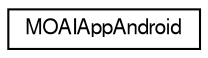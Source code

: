 digraph G
{
  edge [fontname="FreeSans",fontsize="10",labelfontname="FreeSans",labelfontsize="10"];
  node [fontname="FreeSans",fontsize="10",shape=record];
  rankdir=LR;
  Node1 [label="MOAIAppAndroid",height=0.2,width=0.4,color="black", fillcolor="white", style="filled",URL="$class_m_o_a_i_app_android.html",tooltip="Wrapper for base application class on Android devices. Exposed to lua via MOAIApp on all mobile platf..."];
}
